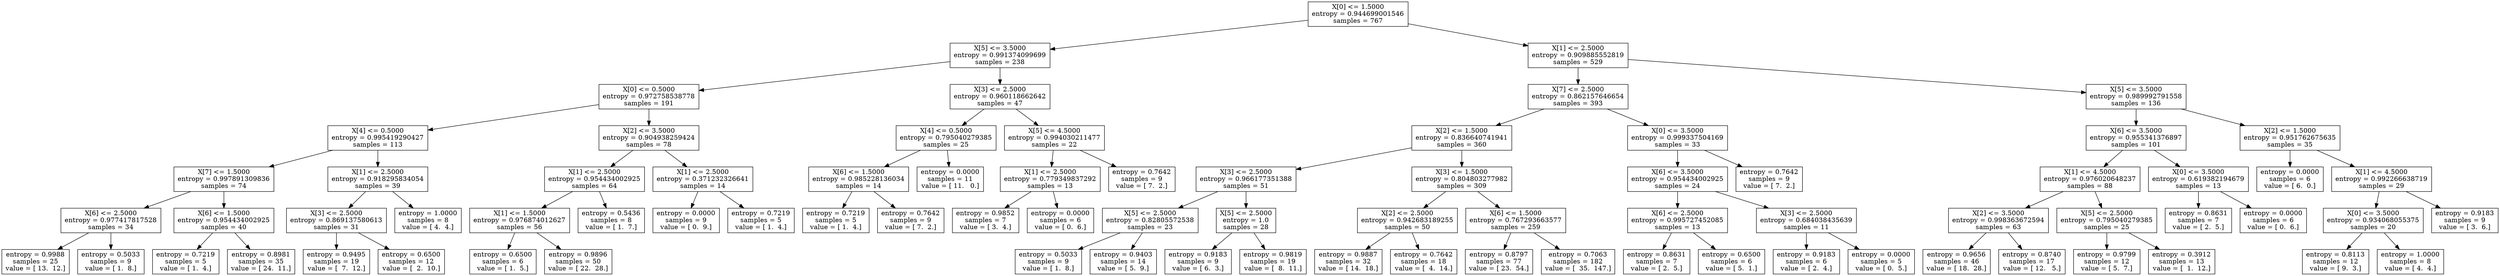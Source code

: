 digraph Tree {
0 [label="X[0] <= 1.5000\nentropy = 0.944699001546\nsamples = 767", shape="box"] ;
1 [label="X[5] <= 3.5000\nentropy = 0.991374099699\nsamples = 238", shape="box"] ;
0 -> 1 ;
2 [label="X[0] <= 0.5000\nentropy = 0.972758538778\nsamples = 191", shape="box"] ;
1 -> 2 ;
3 [label="X[4] <= 0.5000\nentropy = 0.995419290427\nsamples = 113", shape="box"] ;
2 -> 3 ;
4 [label="X[7] <= 1.5000\nentropy = 0.997891309836\nsamples = 74", shape="box"] ;
3 -> 4 ;
5 [label="X[6] <= 2.5000\nentropy = 0.977417817528\nsamples = 34", shape="box"] ;
4 -> 5 ;
6 [label="entropy = 0.9988\nsamples = 25\nvalue = [ 13.  12.]", shape="box"] ;
5 -> 6 ;
7 [label="entropy = 0.5033\nsamples = 9\nvalue = [ 1.  8.]", shape="box"] ;
5 -> 7 ;
8 [label="X[6] <= 1.5000\nentropy = 0.954434002925\nsamples = 40", shape="box"] ;
4 -> 8 ;
9 [label="entropy = 0.7219\nsamples = 5\nvalue = [ 1.  4.]", shape="box"] ;
8 -> 9 ;
10 [label="entropy = 0.8981\nsamples = 35\nvalue = [ 24.  11.]", shape="box"] ;
8 -> 10 ;
11 [label="X[1] <= 2.5000\nentropy = 0.918295834054\nsamples = 39", shape="box"] ;
3 -> 11 ;
12 [label="X[3] <= 2.5000\nentropy = 0.869137580613\nsamples = 31", shape="box"] ;
11 -> 12 ;
13 [label="entropy = 0.9495\nsamples = 19\nvalue = [  7.  12.]", shape="box"] ;
12 -> 13 ;
14 [label="entropy = 0.6500\nsamples = 12\nvalue = [  2.  10.]", shape="box"] ;
12 -> 14 ;
15 [label="entropy = 1.0000\nsamples = 8\nvalue = [ 4.  4.]", shape="box"] ;
11 -> 15 ;
16 [label="X[2] <= 3.5000\nentropy = 0.904938259424\nsamples = 78", shape="box"] ;
2 -> 16 ;
17 [label="X[1] <= 2.5000\nentropy = 0.954434002925\nsamples = 64", shape="box"] ;
16 -> 17 ;
18 [label="X[1] <= 1.5000\nentropy = 0.976874012627\nsamples = 56", shape="box"] ;
17 -> 18 ;
19 [label="entropy = 0.6500\nsamples = 6\nvalue = [ 1.  5.]", shape="box"] ;
18 -> 19 ;
20 [label="entropy = 0.9896\nsamples = 50\nvalue = [ 22.  28.]", shape="box"] ;
18 -> 20 ;
21 [label="entropy = 0.5436\nsamples = 8\nvalue = [ 1.  7.]", shape="box"] ;
17 -> 21 ;
22 [label="X[1] <= 2.5000\nentropy = 0.371232326641\nsamples = 14", shape="box"] ;
16 -> 22 ;
23 [label="entropy = 0.0000\nsamples = 9\nvalue = [ 0.  9.]", shape="box"] ;
22 -> 23 ;
24 [label="entropy = 0.7219\nsamples = 5\nvalue = [ 1.  4.]", shape="box"] ;
22 -> 24 ;
25 [label="X[3] <= 2.5000\nentropy = 0.960118662642\nsamples = 47", shape="box"] ;
1 -> 25 ;
26 [label="X[4] <= 0.5000\nentropy = 0.795040279385\nsamples = 25", shape="box"] ;
25 -> 26 ;
27 [label="X[6] <= 1.5000\nentropy = 0.985228136034\nsamples = 14", shape="box"] ;
26 -> 27 ;
28 [label="entropy = 0.7219\nsamples = 5\nvalue = [ 1.  4.]", shape="box"] ;
27 -> 28 ;
29 [label="entropy = 0.7642\nsamples = 9\nvalue = [ 7.  2.]", shape="box"] ;
27 -> 29 ;
30 [label="entropy = 0.0000\nsamples = 11\nvalue = [ 11.   0.]", shape="box"] ;
26 -> 30 ;
31 [label="X[5] <= 4.5000\nentropy = 0.994030211477\nsamples = 22", shape="box"] ;
25 -> 31 ;
32 [label="X[1] <= 2.5000\nentropy = 0.779349837292\nsamples = 13", shape="box"] ;
31 -> 32 ;
33 [label="entropy = 0.9852\nsamples = 7\nvalue = [ 3.  4.]", shape="box"] ;
32 -> 33 ;
34 [label="entropy = 0.0000\nsamples = 6\nvalue = [ 0.  6.]", shape="box"] ;
32 -> 34 ;
35 [label="entropy = 0.7642\nsamples = 9\nvalue = [ 7.  2.]", shape="box"] ;
31 -> 35 ;
36 [label="X[1] <= 2.5000\nentropy = 0.909885552819\nsamples = 529", shape="box"] ;
0 -> 36 ;
37 [label="X[7] <= 2.5000\nentropy = 0.862157646654\nsamples = 393", shape="box"] ;
36 -> 37 ;
38 [label="X[2] <= 1.5000\nentropy = 0.836640741941\nsamples = 360", shape="box"] ;
37 -> 38 ;
39 [label="X[3] <= 2.5000\nentropy = 0.966177351388\nsamples = 51", shape="box"] ;
38 -> 39 ;
40 [label="X[5] <= 2.5000\nentropy = 0.82805572538\nsamples = 23", shape="box"] ;
39 -> 40 ;
41 [label="entropy = 0.5033\nsamples = 9\nvalue = [ 1.  8.]", shape="box"] ;
40 -> 41 ;
42 [label="entropy = 0.9403\nsamples = 14\nvalue = [ 5.  9.]", shape="box"] ;
40 -> 42 ;
43 [label="X[5] <= 2.5000\nentropy = 1.0\nsamples = 28", shape="box"] ;
39 -> 43 ;
44 [label="entropy = 0.9183\nsamples = 9\nvalue = [ 6.  3.]", shape="box"] ;
43 -> 44 ;
45 [label="entropy = 0.9819\nsamples = 19\nvalue = [  8.  11.]", shape="box"] ;
43 -> 45 ;
46 [label="X[3] <= 1.5000\nentropy = 0.804803277982\nsamples = 309", shape="box"] ;
38 -> 46 ;
47 [label="X[2] <= 2.5000\nentropy = 0.942683189255\nsamples = 50", shape="box"] ;
46 -> 47 ;
48 [label="entropy = 0.9887\nsamples = 32\nvalue = [ 14.  18.]", shape="box"] ;
47 -> 48 ;
49 [label="entropy = 0.7642\nsamples = 18\nvalue = [  4.  14.]", shape="box"] ;
47 -> 49 ;
50 [label="X[6] <= 1.5000\nentropy = 0.767293663577\nsamples = 259", shape="box"] ;
46 -> 50 ;
51 [label="entropy = 0.8797\nsamples = 77\nvalue = [ 23.  54.]", shape="box"] ;
50 -> 51 ;
52 [label="entropy = 0.7063\nsamples = 182\nvalue = [  35.  147.]", shape="box"] ;
50 -> 52 ;
53 [label="X[0] <= 3.5000\nentropy = 0.999337504169\nsamples = 33", shape="box"] ;
37 -> 53 ;
54 [label="X[6] <= 3.5000\nentropy = 0.954434002925\nsamples = 24", shape="box"] ;
53 -> 54 ;
55 [label="X[6] <= 2.5000\nentropy = 0.995727452085\nsamples = 13", shape="box"] ;
54 -> 55 ;
56 [label="entropy = 0.8631\nsamples = 7\nvalue = [ 2.  5.]", shape="box"] ;
55 -> 56 ;
57 [label="entropy = 0.6500\nsamples = 6\nvalue = [ 5.  1.]", shape="box"] ;
55 -> 57 ;
58 [label="X[3] <= 2.5000\nentropy = 0.684038435639\nsamples = 11", shape="box"] ;
54 -> 58 ;
59 [label="entropy = 0.9183\nsamples = 6\nvalue = [ 2.  4.]", shape="box"] ;
58 -> 59 ;
60 [label="entropy = 0.0000\nsamples = 5\nvalue = [ 0.  5.]", shape="box"] ;
58 -> 60 ;
61 [label="entropy = 0.7642\nsamples = 9\nvalue = [ 7.  2.]", shape="box"] ;
53 -> 61 ;
62 [label="X[5] <= 3.5000\nentropy = 0.989992791558\nsamples = 136", shape="box"] ;
36 -> 62 ;
63 [label="X[6] <= 3.5000\nentropy = 0.955341376897\nsamples = 101", shape="box"] ;
62 -> 63 ;
64 [label="X[1] <= 4.5000\nentropy = 0.976020648237\nsamples = 88", shape="box"] ;
63 -> 64 ;
65 [label="X[2] <= 3.5000\nentropy = 0.998363672594\nsamples = 63", shape="box"] ;
64 -> 65 ;
66 [label="entropy = 0.9656\nsamples = 46\nvalue = [ 18.  28.]", shape="box"] ;
65 -> 66 ;
67 [label="entropy = 0.8740\nsamples = 17\nvalue = [ 12.   5.]", shape="box"] ;
65 -> 67 ;
68 [label="X[5] <= 2.5000\nentropy = 0.795040279385\nsamples = 25", shape="box"] ;
64 -> 68 ;
69 [label="entropy = 0.9799\nsamples = 12\nvalue = [ 5.  7.]", shape="box"] ;
68 -> 69 ;
70 [label="entropy = 0.3912\nsamples = 13\nvalue = [  1.  12.]", shape="box"] ;
68 -> 70 ;
71 [label="X[0] <= 3.5000\nentropy = 0.619382194679\nsamples = 13", shape="box"] ;
63 -> 71 ;
72 [label="entropy = 0.8631\nsamples = 7\nvalue = [ 2.  5.]", shape="box"] ;
71 -> 72 ;
73 [label="entropy = 0.0000\nsamples = 6\nvalue = [ 0.  6.]", shape="box"] ;
71 -> 73 ;
74 [label="X[2] <= 1.5000\nentropy = 0.951762675635\nsamples = 35", shape="box"] ;
62 -> 74 ;
75 [label="entropy = 0.0000\nsamples = 6\nvalue = [ 6.  0.]", shape="box"] ;
74 -> 75 ;
76 [label="X[1] <= 4.5000\nentropy = 0.992266638719\nsamples = 29", shape="box"] ;
74 -> 76 ;
77 [label="X[0] <= 3.5000\nentropy = 0.934068055375\nsamples = 20", shape="box"] ;
76 -> 77 ;
78 [label="entropy = 0.8113\nsamples = 12\nvalue = [ 9.  3.]", shape="box"] ;
77 -> 78 ;
79 [label="entropy = 1.0000\nsamples = 8\nvalue = [ 4.  4.]", shape="box"] ;
77 -> 79 ;
80 [label="entropy = 0.9183\nsamples = 9\nvalue = [ 3.  6.]", shape="box"] ;
76 -> 80 ;
}